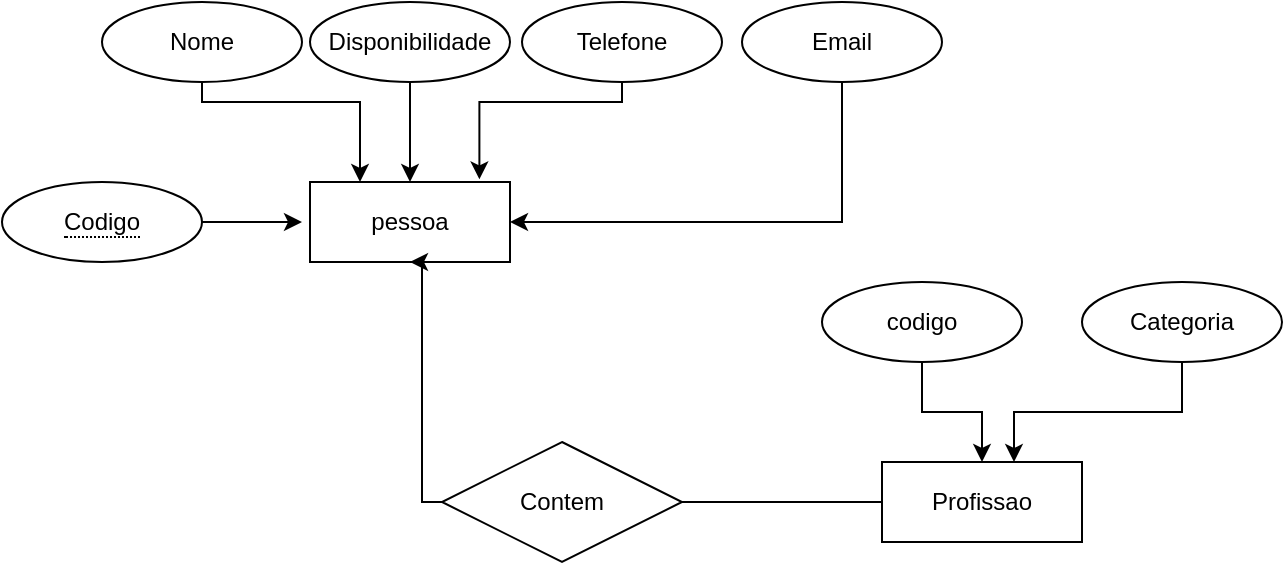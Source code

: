 <mxfile version="17.4.0" type="github">
  <diagram id="G2AK5n08yLlYUx8SR0p0" name="Page-1">
    <mxGraphModel dx="782" dy="436" grid="1" gridSize="10" guides="1" tooltips="1" connect="1" arrows="1" fold="1" page="1" pageScale="1" pageWidth="827" pageHeight="1169" math="0" shadow="0">
      <root>
        <mxCell id="0" />
        <mxCell id="1" parent="0" />
        <mxCell id="gyFJjzHGWzOjJJdtPNNk-1" value="&lt;font style=&quot;vertical-align: inherit&quot;&gt;&lt;font style=&quot;vertical-align: inherit&quot;&gt;&lt;font style=&quot;vertical-align: inherit&quot;&gt;&lt;font style=&quot;vertical-align: inherit&quot;&gt;pessoa&lt;/font&gt;&lt;/font&gt;&lt;/font&gt;&lt;/font&gt;" style="whiteSpace=wrap;html=1;align=center;" vertex="1" parent="1">
          <mxGeometry x="184" y="120" width="100" height="40" as="geometry" />
        </mxCell>
        <mxCell id="gyFJjzHGWzOjJJdtPNNk-12" style="edgeStyle=orthogonalEdgeStyle;rounded=0;orthogonalLoop=1;jettySize=auto;html=1;entryX=0.25;entryY=0;entryDx=0;entryDy=0;" edge="1" parent="1" source="gyFJjzHGWzOjJJdtPNNk-3" target="gyFJjzHGWzOjJJdtPNNk-1">
          <mxGeometry relative="1" as="geometry">
            <Array as="points">
              <mxPoint x="130" y="80" />
              <mxPoint x="209" y="80" />
            </Array>
          </mxGeometry>
        </mxCell>
        <mxCell id="gyFJjzHGWzOjJJdtPNNk-3" value="&lt;font style=&quot;vertical-align: inherit&quot;&gt;&lt;font style=&quot;vertical-align: inherit&quot;&gt;Nome&lt;/font&gt;&lt;/font&gt;" style="ellipse;whiteSpace=wrap;html=1;align=center;" vertex="1" parent="1">
          <mxGeometry x="80" y="30" width="100" height="40" as="geometry" />
        </mxCell>
        <mxCell id="gyFJjzHGWzOjJJdtPNNk-7" style="edgeStyle=orthogonalEdgeStyle;rounded=0;orthogonalLoop=1;jettySize=auto;html=1;entryX=0.5;entryY=0;entryDx=0;entryDy=0;" edge="1" parent="1" source="gyFJjzHGWzOjJJdtPNNk-5" target="gyFJjzHGWzOjJJdtPNNk-1">
          <mxGeometry relative="1" as="geometry" />
        </mxCell>
        <mxCell id="gyFJjzHGWzOjJJdtPNNk-5" value="&lt;font style=&quot;vertical-align: inherit&quot;&gt;&lt;font style=&quot;vertical-align: inherit&quot;&gt;&lt;font style=&quot;vertical-align: inherit&quot;&gt;&lt;font style=&quot;vertical-align: inherit&quot;&gt;&lt;font style=&quot;vertical-align: inherit&quot;&gt;&lt;font style=&quot;vertical-align: inherit&quot;&gt;Disponibilidade&lt;/font&gt;&lt;/font&gt;&lt;/font&gt;&lt;/font&gt;&lt;/font&gt;&lt;/font&gt;" style="ellipse;whiteSpace=wrap;html=1;align=center;" vertex="1" parent="1">
          <mxGeometry x="184" y="30" width="100" height="40" as="geometry" />
        </mxCell>
        <mxCell id="gyFJjzHGWzOjJJdtPNNk-11" style="edgeStyle=orthogonalEdgeStyle;rounded=0;orthogonalLoop=1;jettySize=auto;html=1;entryX=0.847;entryY=-0.033;entryDx=0;entryDy=0;entryPerimeter=0;" edge="1" parent="1" source="gyFJjzHGWzOjJJdtPNNk-6" target="gyFJjzHGWzOjJJdtPNNk-1">
          <mxGeometry relative="1" as="geometry">
            <Array as="points">
              <mxPoint x="340" y="80" />
              <mxPoint x="269" y="80" />
            </Array>
          </mxGeometry>
        </mxCell>
        <mxCell id="gyFJjzHGWzOjJJdtPNNk-6" value="&lt;font style=&quot;vertical-align: inherit&quot;&gt;&lt;font style=&quot;vertical-align: inherit&quot;&gt;Telefone&lt;/font&gt;&lt;/font&gt;" style="ellipse;whiteSpace=wrap;html=1;align=center;" vertex="1" parent="1">
          <mxGeometry x="290" y="30" width="100" height="40" as="geometry" />
        </mxCell>
        <mxCell id="gyFJjzHGWzOjJJdtPNNk-18" style="edgeStyle=orthogonalEdgeStyle;rounded=0;orthogonalLoop=1;jettySize=auto;html=1;entryX=0.5;entryY=1;entryDx=0;entryDy=0;" edge="1" parent="1" source="gyFJjzHGWzOjJJdtPNNk-13" target="gyFJjzHGWzOjJJdtPNNk-1">
          <mxGeometry relative="1" as="geometry">
            <mxPoint x="240" y="170" as="targetPoint" />
            <Array as="points">
              <mxPoint x="240" y="280" />
              <mxPoint x="240" y="160" />
            </Array>
          </mxGeometry>
        </mxCell>
        <mxCell id="gyFJjzHGWzOjJJdtPNNk-13" value="&lt;font style=&quot;vertical-align: inherit&quot;&gt;&lt;font style=&quot;vertical-align: inherit&quot;&gt;Profissao&lt;/font&gt;&lt;/font&gt;" style="whiteSpace=wrap;html=1;align=center;" vertex="1" parent="1">
          <mxGeometry x="470" y="260" width="100" height="40" as="geometry" />
        </mxCell>
        <mxCell id="gyFJjzHGWzOjJJdtPNNk-20" style="edgeStyle=orthogonalEdgeStyle;rounded=0;orthogonalLoop=1;jettySize=auto;html=1;" edge="1" parent="1" source="gyFJjzHGWzOjJJdtPNNk-14" target="gyFJjzHGWzOjJJdtPNNk-13">
          <mxGeometry relative="1" as="geometry" />
        </mxCell>
        <mxCell id="gyFJjzHGWzOjJJdtPNNk-14" value="&lt;font style=&quot;vertical-align: inherit&quot;&gt;&lt;font style=&quot;vertical-align: inherit&quot;&gt;codigo&lt;/font&gt;&lt;/font&gt;" style="ellipse;whiteSpace=wrap;html=1;align=center;" vertex="1" parent="1">
          <mxGeometry x="440" y="170" width="100" height="40" as="geometry" />
        </mxCell>
        <mxCell id="gyFJjzHGWzOjJJdtPNNk-16" style="edgeStyle=orthogonalEdgeStyle;rounded=0;orthogonalLoop=1;jettySize=auto;html=1;entryX=1;entryY=0.5;entryDx=0;entryDy=0;" edge="1" parent="1" source="gyFJjzHGWzOjJJdtPNNk-15" target="gyFJjzHGWzOjJJdtPNNk-1">
          <mxGeometry relative="1" as="geometry">
            <Array as="points">
              <mxPoint x="450" y="140" />
            </Array>
          </mxGeometry>
        </mxCell>
        <mxCell id="gyFJjzHGWzOjJJdtPNNk-15" value="&lt;font style=&quot;vertical-align: inherit&quot;&gt;&lt;font style=&quot;vertical-align: inherit&quot;&gt;&lt;font style=&quot;vertical-align: inherit&quot;&gt;&lt;font style=&quot;vertical-align: inherit&quot;&gt;Email&lt;/font&gt;&lt;/font&gt;&lt;/font&gt;&lt;/font&gt;" style="ellipse;whiteSpace=wrap;html=1;align=center;" vertex="1" parent="1">
          <mxGeometry x="400" y="30" width="100" height="40" as="geometry" />
        </mxCell>
        <mxCell id="gyFJjzHGWzOjJJdtPNNk-21" style="edgeStyle=orthogonalEdgeStyle;rounded=0;orthogonalLoop=1;jettySize=auto;html=1;entryX=0.66;entryY=0;entryDx=0;entryDy=0;entryPerimeter=0;" edge="1" parent="1" source="gyFJjzHGWzOjJJdtPNNk-17" target="gyFJjzHGWzOjJJdtPNNk-13">
          <mxGeometry relative="1" as="geometry" />
        </mxCell>
        <mxCell id="gyFJjzHGWzOjJJdtPNNk-17" value="&lt;font style=&quot;vertical-align: inherit&quot;&gt;&lt;font style=&quot;vertical-align: inherit&quot;&gt;Categoria&lt;/font&gt;&lt;/font&gt;" style="ellipse;whiteSpace=wrap;html=1;align=center;" vertex="1" parent="1">
          <mxGeometry x="570" y="170" width="100" height="40" as="geometry" />
        </mxCell>
        <mxCell id="gyFJjzHGWzOjJJdtPNNk-19" value="&lt;font style=&quot;vertical-align: inherit&quot;&gt;&lt;font style=&quot;vertical-align: inherit&quot;&gt;Contem&lt;/font&gt;&lt;/font&gt;" style="shape=rhombus;perimeter=rhombusPerimeter;whiteSpace=wrap;html=1;align=center;" vertex="1" parent="1">
          <mxGeometry x="250" y="250" width="120" height="60" as="geometry" />
        </mxCell>
        <mxCell id="gyFJjzHGWzOjJJdtPNNk-23" style="edgeStyle=orthogonalEdgeStyle;rounded=0;orthogonalLoop=1;jettySize=auto;html=1;" edge="1" parent="1" source="gyFJjzHGWzOjJJdtPNNk-22">
          <mxGeometry relative="1" as="geometry">
            <mxPoint x="180" y="140" as="targetPoint" />
          </mxGeometry>
        </mxCell>
        <mxCell id="gyFJjzHGWzOjJJdtPNNk-22" value="&lt;span style=&quot;border-bottom: 1px dotted&quot;&gt;&lt;font style=&quot;vertical-align: inherit&quot;&gt;&lt;font style=&quot;vertical-align: inherit&quot;&gt;Codigo&lt;/font&gt;&lt;/font&gt;&lt;/span&gt;" style="ellipse;whiteSpace=wrap;html=1;align=center;" vertex="1" parent="1">
          <mxGeometry x="30" y="120" width="100" height="40" as="geometry" />
        </mxCell>
      </root>
    </mxGraphModel>
  </diagram>
</mxfile>
